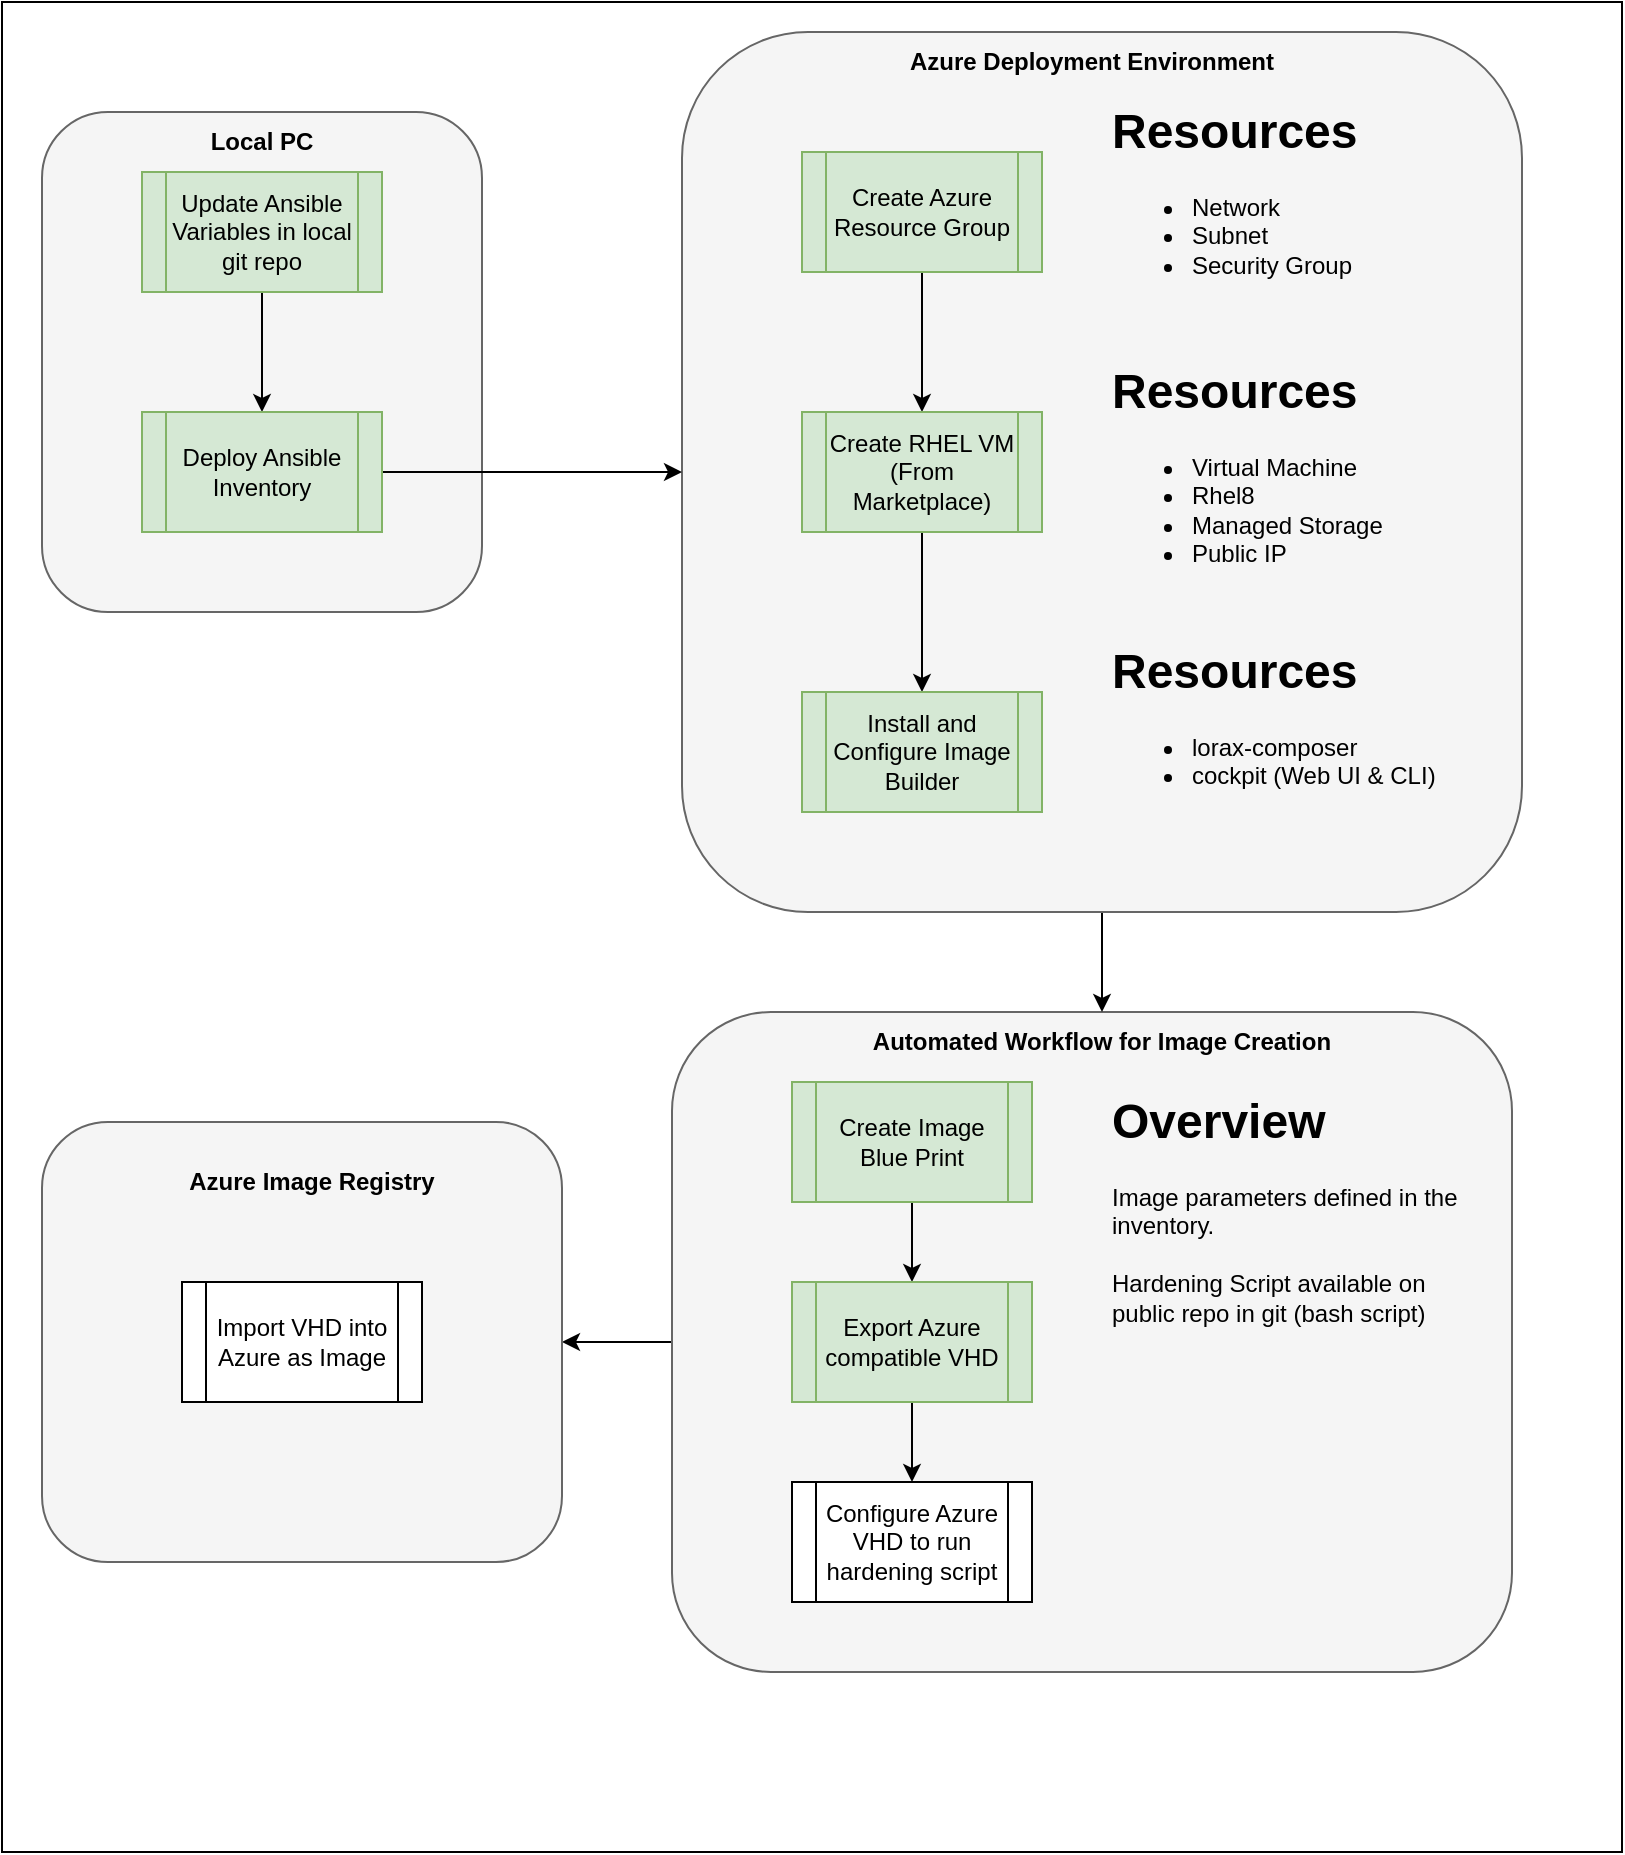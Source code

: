 <mxfile version="16.5.3" type="device"><diagram id="ePuJpFkiMPq490PW238o" name="Page-1"><mxGraphModel dx="1422" dy="794" grid="1" gridSize="10" guides="1" tooltips="1" connect="1" arrows="1" fold="1" page="1" pageScale="1" pageWidth="850" pageHeight="1100" math="0" shadow="0"><root><mxCell id="0"/><mxCell id="1" parent="0"/><mxCell id="EzFOdC-Fhz_2GHxGaMlz-38" value="" style="rounded=0;whiteSpace=wrap;html=1;" parent="1" vertex="1"><mxGeometry x="10" y="15" width="810" height="925" as="geometry"/></mxCell><mxCell id="EzFOdC-Fhz_2GHxGaMlz-41" value="" style="edgeStyle=orthogonalEdgeStyle;rounded=0;orthogonalLoop=1;jettySize=auto;html=1;" parent="1" source="EzFOdC-Fhz_2GHxGaMlz-30" target="EzFOdC-Fhz_2GHxGaMlz-40" edge="1"><mxGeometry relative="1" as="geometry"/></mxCell><mxCell id="EzFOdC-Fhz_2GHxGaMlz-30" value="" style="rounded=1;whiteSpace=wrap;html=1;fillColor=#f5f5f5;fontColor=#333333;strokeColor=#666666;" parent="1" vertex="1"><mxGeometry x="345" y="520" width="420" height="330" as="geometry"/></mxCell><mxCell id="EzFOdC-Fhz_2GHxGaMlz-35" value="" style="edgeStyle=orthogonalEdgeStyle;rounded=0;orthogonalLoop=1;jettySize=auto;html=1;" parent="1" source="EzFOdC-Fhz_2GHxGaMlz-19" target="EzFOdC-Fhz_2GHxGaMlz-34" edge="1"><mxGeometry relative="1" as="geometry"/></mxCell><mxCell id="EzFOdC-Fhz_2GHxGaMlz-19" value="" style="rounded=1;whiteSpace=wrap;html=1;fillColor=#f5f5f5;fontColor=#333333;strokeColor=#666666;" parent="1" vertex="1"><mxGeometry x="350" y="30" width="420" height="440" as="geometry"/></mxCell><mxCell id="EzFOdC-Fhz_2GHxGaMlz-18" value="" style="rounded=1;whiteSpace=wrap;html=1;fillColor=#f5f5f5;strokeColor=#666666;fontColor=#333333;" parent="1" vertex="1"><mxGeometry x="30" y="70" width="220" height="250" as="geometry"/></mxCell><mxCell id="EzFOdC-Fhz_2GHxGaMlz-23" value="" style="edgeStyle=orthogonalEdgeStyle;rounded=0;orthogonalLoop=1;jettySize=auto;html=1;" parent="1" source="EzFOdC-Fhz_2GHxGaMlz-10" target="EzFOdC-Fhz_2GHxGaMlz-11" edge="1"><mxGeometry relative="1" as="geometry"/></mxCell><mxCell id="EzFOdC-Fhz_2GHxGaMlz-10" value="Update Ansible Variables in local git repo" style="shape=process;whiteSpace=wrap;html=1;backgroundOutline=1;" parent="1" vertex="1"><mxGeometry x="80" y="100" width="120" height="60" as="geometry"/></mxCell><mxCell id="EzFOdC-Fhz_2GHxGaMlz-24" style="edgeStyle=orthogonalEdgeStyle;rounded=0;orthogonalLoop=1;jettySize=auto;html=1;entryX=0;entryY=0.5;entryDx=0;entryDy=0;" parent="1" source="EzFOdC-Fhz_2GHxGaMlz-11" target="EzFOdC-Fhz_2GHxGaMlz-19" edge="1"><mxGeometry relative="1" as="geometry"/></mxCell><mxCell id="EzFOdC-Fhz_2GHxGaMlz-11" value="Deploy Ansible Inventory" style="shape=process;whiteSpace=wrap;html=1;backgroundOutline=1;" parent="1" vertex="1"><mxGeometry x="80" y="220" width="120" height="60" as="geometry"/></mxCell><mxCell id="EzFOdC-Fhz_2GHxGaMlz-21" value="" style="edgeStyle=orthogonalEdgeStyle;rounded=0;orthogonalLoop=1;jettySize=auto;html=1;" parent="1" source="EzFOdC-Fhz_2GHxGaMlz-12" target="EzFOdC-Fhz_2GHxGaMlz-14" edge="1"><mxGeometry relative="1" as="geometry"/></mxCell><mxCell id="EzFOdC-Fhz_2GHxGaMlz-12" value="Create Azure Resource Group" style="shape=process;whiteSpace=wrap;html=1;backgroundOutline=1;" parent="1" vertex="1"><mxGeometry x="410" y="90" width="120" height="60" as="geometry"/></mxCell><mxCell id="EzFOdC-Fhz_2GHxGaMlz-13" value="&lt;h1&gt;Resources&lt;/h1&gt;&lt;div&gt;&lt;ul&gt;&lt;li&gt;Network&lt;/li&gt;&lt;li&gt;Subnet&lt;/li&gt;&lt;li&gt;Security Group&lt;/li&gt;&lt;/ul&gt;&lt;/div&gt;" style="text;html=1;strokeColor=none;fillColor=none;spacing=5;spacingTop=-20;whiteSpace=wrap;overflow=hidden;rounded=0;" parent="1" vertex="1"><mxGeometry x="560" y="60" width="190" height="120" as="geometry"/></mxCell><mxCell id="EzFOdC-Fhz_2GHxGaMlz-22" value="" style="edgeStyle=orthogonalEdgeStyle;rounded=0;orthogonalLoop=1;jettySize=auto;html=1;" parent="1" source="EzFOdC-Fhz_2GHxGaMlz-14" target="EzFOdC-Fhz_2GHxGaMlz-16" edge="1"><mxGeometry relative="1" as="geometry"/></mxCell><mxCell id="EzFOdC-Fhz_2GHxGaMlz-14" value="Create RHEL VM (From Marketplace)" style="shape=process;whiteSpace=wrap;html=1;backgroundOutline=1;fillColor=#d5e8d4;strokeColor=#82b366;" parent="1" vertex="1"><mxGeometry x="410" y="220" width="120" height="60" as="geometry"/></mxCell><mxCell id="EzFOdC-Fhz_2GHxGaMlz-15" value="&lt;h1&gt;Resources&lt;/h1&gt;&lt;div&gt;&lt;ul&gt;&lt;li&gt;Virtual Machine&lt;/li&gt;&lt;li&gt;Rhel8&lt;/li&gt;&lt;li&gt;Managed Storage&lt;/li&gt;&lt;li&gt;Public IP&lt;/li&gt;&lt;/ul&gt;&lt;/div&gt;" style="text;html=1;strokeColor=none;fillColor=none;spacing=5;spacingTop=-20;whiteSpace=wrap;overflow=hidden;rounded=0;" parent="1" vertex="1"><mxGeometry x="560" y="190" width="190" height="120" as="geometry"/></mxCell><mxCell id="EzFOdC-Fhz_2GHxGaMlz-16" value="Install and Configure Image Builder" style="shape=process;whiteSpace=wrap;html=1;backgroundOutline=1;fillColor=#d5e8d4;strokeColor=#82b366;" parent="1" vertex="1"><mxGeometry x="410" y="360" width="120" height="60" as="geometry"/></mxCell><mxCell id="EzFOdC-Fhz_2GHxGaMlz-17" value="&lt;h1&gt;Resources&lt;/h1&gt;&lt;div&gt;&lt;ul&gt;&lt;li&gt;lorax-composer&lt;/li&gt;&lt;li&gt;cockpit (Web UI &amp;amp; CLI)&lt;/li&gt;&lt;/ul&gt;&lt;/div&gt;" style="text;html=1;strokeColor=none;fillColor=none;spacing=5;spacingTop=-20;whiteSpace=wrap;overflow=hidden;rounded=0;" parent="1" vertex="1"><mxGeometry x="560" y="330" width="190" height="120" as="geometry"/></mxCell><mxCell id="EzFOdC-Fhz_2GHxGaMlz-20" value="Azure Deployment Environment" style="text;html=1;strokeColor=none;fillColor=none;align=center;verticalAlign=middle;whiteSpace=wrap;rounded=0;fontStyle=1" parent="1" vertex="1"><mxGeometry x="460" y="30" width="190" height="30" as="geometry"/></mxCell><mxCell id="EzFOdC-Fhz_2GHxGaMlz-31" value="" style="edgeStyle=orthogonalEdgeStyle;rounded=0;orthogonalLoop=1;jettySize=auto;html=1;" parent="1" source="EzFOdC-Fhz_2GHxGaMlz-25" target="EzFOdC-Fhz_2GHxGaMlz-26" edge="1"><mxGeometry relative="1" as="geometry"/></mxCell><mxCell id="EzFOdC-Fhz_2GHxGaMlz-25" value="Create Image Blue Print" style="shape=process;whiteSpace=wrap;html=1;backgroundOutline=1;fillColor=#d5e8d4;strokeColor=#82b366;" parent="1" vertex="1"><mxGeometry x="405" y="555" width="120" height="60" as="geometry"/></mxCell><mxCell id="EzFOdC-Fhz_2GHxGaMlz-32" value="" style="edgeStyle=orthogonalEdgeStyle;rounded=0;orthogonalLoop=1;jettySize=auto;html=1;" parent="1" source="EzFOdC-Fhz_2GHxGaMlz-26" target="EzFOdC-Fhz_2GHxGaMlz-27" edge="1"><mxGeometry relative="1" as="geometry"/></mxCell><mxCell id="EzFOdC-Fhz_2GHxGaMlz-26" value="Export Azure compatible VHD" style="shape=process;whiteSpace=wrap;html=1;backgroundOutline=1;fillColor=#d5e8d4;strokeColor=#82b366;" parent="1" vertex="1"><mxGeometry x="405" y="655" width="120" height="60" as="geometry"/></mxCell><mxCell id="EzFOdC-Fhz_2GHxGaMlz-40" value="" style="rounded=1;whiteSpace=wrap;html=1;fillColor=#f5f5f5;fontColor=#333333;strokeColor=#666666;" parent="1" vertex="1"><mxGeometry x="30" y="575" width="260" height="220" as="geometry"/></mxCell><mxCell id="EzFOdC-Fhz_2GHxGaMlz-27" value="Configure Azure VHD to run hardening script" style="shape=process;whiteSpace=wrap;html=1;backgroundOutline=1;" parent="1" vertex="1"><mxGeometry x="405" y="755" width="120" height="60" as="geometry"/></mxCell><mxCell id="EzFOdC-Fhz_2GHxGaMlz-29" value="Import VHD into Azure as Image" style="shape=process;whiteSpace=wrap;html=1;backgroundOutline=1;" parent="1" vertex="1"><mxGeometry x="100" y="655" width="120" height="60" as="geometry"/></mxCell><mxCell id="EzFOdC-Fhz_2GHxGaMlz-34" value="Automated Workflow for Image Creation" style="text;html=1;strokeColor=none;fillColor=none;align=center;verticalAlign=middle;whiteSpace=wrap;rounded=0;fontStyle=1" parent="1" vertex="1"><mxGeometry x="405" y="520" width="310" height="30" as="geometry"/></mxCell><mxCell id="EzFOdC-Fhz_2GHxGaMlz-36" value="&lt;h1&gt;Overview&lt;/h1&gt;&lt;div&gt;Image parameters defined in the inventory.&amp;nbsp;&lt;/div&gt;&lt;div&gt;&lt;br&gt;&lt;/div&gt;&lt;div&gt;Hardening Script available on public repo in git (bash script)&lt;/div&gt;" style="text;html=1;strokeColor=none;fillColor=none;spacing=5;spacingTop=-20;whiteSpace=wrap;overflow=hidden;rounded=0;" parent="1" vertex="1"><mxGeometry x="560" y="555" width="190" height="155" as="geometry"/></mxCell><mxCell id="EzFOdC-Fhz_2GHxGaMlz-37" value="Local PC" style="text;html=1;strokeColor=none;fillColor=none;align=center;verticalAlign=middle;whiteSpace=wrap;rounded=0;fontStyle=1" parent="1" vertex="1"><mxGeometry x="110" y="70" width="60" height="30" as="geometry"/></mxCell><mxCell id="EzFOdC-Fhz_2GHxGaMlz-45" value="Azure Image Registry" style="text;html=1;strokeColor=none;fillColor=none;align=center;verticalAlign=middle;whiteSpace=wrap;rounded=0;fontStyle=1" parent="1" vertex="1"><mxGeometry x="70" y="590" width="190" height="30" as="geometry"/></mxCell><mxCell id="EzFOdC-Fhz_2GHxGaMlz-46" value="Update Ansible Variables in local git repo" style="shape=process;whiteSpace=wrap;html=1;backgroundOutline=1;fillColor=#d5e8d4;strokeColor=#82b366;" parent="1" vertex="1"><mxGeometry x="80" y="100" width="120" height="60" as="geometry"/></mxCell><mxCell id="EzFOdC-Fhz_2GHxGaMlz-47" value="Deploy Ansible Inventory" style="shape=process;whiteSpace=wrap;html=1;backgroundOutline=1;fillColor=#d5e8d4;strokeColor=#82b366;" parent="1" vertex="1"><mxGeometry x="80" y="220" width="120" height="60" as="geometry"/></mxCell><mxCell id="EzFOdC-Fhz_2GHxGaMlz-48" value="Create Azure Resource Group" style="shape=process;whiteSpace=wrap;html=1;backgroundOutline=1;fillColor=#d5e8d4;strokeColor=#82b366;" parent="1" vertex="1"><mxGeometry x="410" y="90" width="120" height="60" as="geometry"/></mxCell></root></mxGraphModel></diagram></mxfile>